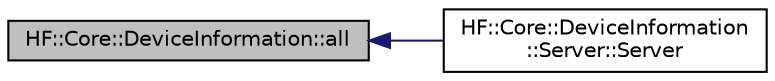 digraph "HF::Core::DeviceInformation::all"
{
  edge [fontname="Helvetica",fontsize="10",labelfontname="Helvetica",labelfontsize="10"];
  node [fontname="Helvetica",fontsize="10",shape=record];
  rankdir="LR";
  Node1 [label="HF::Core::DeviceInformation::all",height=0.2,width=0.4,color="black", fillcolor="grey75", style="filled", fontcolor="black"];
  Node1 -> Node2 [dir="back",color="midnightblue",fontsize="10",style="solid",fontname="Helvetica"];
  Node2 [label="HF::Core::DeviceInformation\l::Server::Server",height=0.2,width=0.4,color="black", fillcolor="white", style="filled",URL="$structHF_1_1Core_1_1DeviceInformation_1_1Server.html#a48bf7dd6368876ab6adb540137da6b9a",tooltip="Device UID. "];
}
